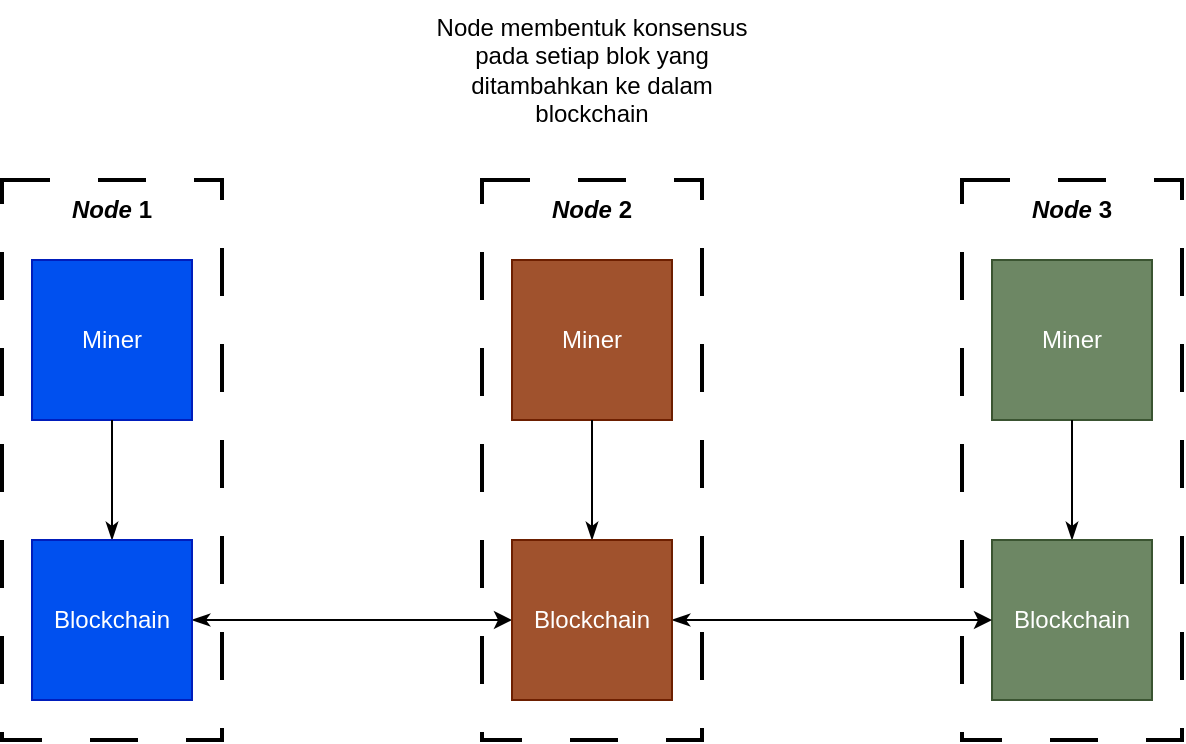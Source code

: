 <mxfile version="22.1.16" type="device">
  <diagram name="Page-1" id="J2StpW8tNWePtD6ImHsb">
    <mxGraphModel dx="880" dy="468" grid="1" gridSize="10" guides="1" tooltips="1" connect="1" arrows="1" fold="1" page="1" pageScale="1" pageWidth="850" pageHeight="1100" math="0" shadow="0">
      <root>
        <mxCell id="0" />
        <mxCell id="1" parent="0" />
        <mxCell id="M--YXM1iXadzGgJe9g5D-4" value="" style="verticalLabelPosition=bottom;verticalAlign=top;html=1;shape=mxgraph.basic.rect;fillColor2=none;strokeWidth=2;size=20;indent=5;dashed=1;dashPattern=12 12;" vertex="1" parent="1">
          <mxGeometry x="535" y="160" width="110" height="280" as="geometry" />
        </mxCell>
        <mxCell id="M--YXM1iXadzGgJe9g5D-3" value="" style="verticalLabelPosition=bottom;verticalAlign=top;html=1;shape=mxgraph.basic.rect;fillColor2=none;strokeWidth=2;size=20;indent=5;dashed=1;dashPattern=12 12;" vertex="1" parent="1">
          <mxGeometry x="295" y="160" width="110" height="280" as="geometry" />
        </mxCell>
        <mxCell id="M--YXM1iXadzGgJe9g5D-2" value="" style="verticalLabelPosition=bottom;verticalAlign=top;html=1;shape=mxgraph.basic.rect;fillColor2=none;strokeWidth=2;size=20;indent=5;dashed=1;dashPattern=12 12;" vertex="1" parent="1">
          <mxGeometry x="55" y="160" width="110" height="280" as="geometry" />
        </mxCell>
        <mxCell id="Ioya54ojA3nY9LeeA7sv-4" value="Miner" style="whiteSpace=wrap;html=1;aspect=fixed;fillColor=#0050ef;fontColor=#ffffff;strokeColor=#001DBC;" parent="1" vertex="1">
          <mxGeometry x="70" y="200" width="80" height="80" as="geometry" />
        </mxCell>
        <mxCell id="Ioya54ojA3nY9LeeA7sv-13" value="Miner" style="whiteSpace=wrap;html=1;aspect=fixed;fillColor=#a0522d;fontColor=#ffffff;strokeColor=#6D1F00;" parent="1" vertex="1">
          <mxGeometry x="310" y="200" width="80" height="80" as="geometry" />
        </mxCell>
        <mxCell id="Ioya54ojA3nY9LeeA7sv-19" value="Miner" style="whiteSpace=wrap;html=1;aspect=fixed;fillColor=#6d8764;fontColor=#ffffff;strokeColor=#3A5431;" parent="1" vertex="1">
          <mxGeometry x="550" y="200" width="80" height="80" as="geometry" />
        </mxCell>
        <mxCell id="Ioya54ojA3nY9LeeA7sv-24" style="edgeStyle=orthogonalEdgeStyle;rounded=0;orthogonalLoop=1;jettySize=auto;html=1;exitX=0.5;exitY=0;exitDx=0;exitDy=0;entryX=0.5;entryY=1;entryDx=0;entryDy=0;endArrow=none;endFill=0;startArrow=classicThin;startFill=1;" parent="1" source="Ioya54ojA3nY9LeeA7sv-20" target="Ioya54ojA3nY9LeeA7sv-4" edge="1">
          <mxGeometry relative="1" as="geometry" />
        </mxCell>
        <mxCell id="Ioya54ojA3nY9LeeA7sv-27" style="edgeStyle=orthogonalEdgeStyle;rounded=0;orthogonalLoop=1;jettySize=auto;html=1;exitX=1;exitY=0.5;exitDx=0;exitDy=0;entryX=0;entryY=0.5;entryDx=0;entryDy=0;endArrow=classic;endFill=1;startArrow=classicThin;startFill=1;" parent="1" source="Ioya54ojA3nY9LeeA7sv-20" target="Ioya54ojA3nY9LeeA7sv-22" edge="1">
          <mxGeometry relative="1" as="geometry" />
        </mxCell>
        <mxCell id="Ioya54ojA3nY9LeeA7sv-20" value="Blockchain" style="whiteSpace=wrap;html=1;aspect=fixed;fillColor=#0050ef;fontColor=#ffffff;strokeColor=#001DBC;" parent="1" vertex="1">
          <mxGeometry x="70" y="340" width="80" height="80" as="geometry" />
        </mxCell>
        <mxCell id="Ioya54ojA3nY9LeeA7sv-26" style="edgeStyle=orthogonalEdgeStyle;rounded=0;orthogonalLoop=1;jettySize=auto;html=1;exitX=0.5;exitY=0;exitDx=0;exitDy=0;entryX=0.5;entryY=1;entryDx=0;entryDy=0;endArrow=none;endFill=0;startArrow=classicThin;startFill=1;" parent="1" source="Ioya54ojA3nY9LeeA7sv-21" target="Ioya54ojA3nY9LeeA7sv-19" edge="1">
          <mxGeometry relative="1" as="geometry" />
        </mxCell>
        <mxCell id="Ioya54ojA3nY9LeeA7sv-21" value="Blockchain" style="whiteSpace=wrap;html=1;aspect=fixed;fillColor=#6d8764;fontColor=#ffffff;strokeColor=#3A5431;" parent="1" vertex="1">
          <mxGeometry x="550" y="340" width="80" height="80" as="geometry" />
        </mxCell>
        <mxCell id="Ioya54ojA3nY9LeeA7sv-25" style="edgeStyle=orthogonalEdgeStyle;rounded=0;orthogonalLoop=1;jettySize=auto;html=1;exitX=0.5;exitY=0;exitDx=0;exitDy=0;entryX=0.5;entryY=1;entryDx=0;entryDy=0;endArrow=none;endFill=0;startArrow=classicThin;startFill=1;" parent="1" source="Ioya54ojA3nY9LeeA7sv-22" target="Ioya54ojA3nY9LeeA7sv-13" edge="1">
          <mxGeometry relative="1" as="geometry" />
        </mxCell>
        <mxCell id="Ioya54ojA3nY9LeeA7sv-28" style="edgeStyle=orthogonalEdgeStyle;rounded=0;orthogonalLoop=1;jettySize=auto;html=1;exitX=1;exitY=0.5;exitDx=0;exitDy=0;entryX=0;entryY=0.5;entryDx=0;entryDy=0;endArrow=classic;endFill=1;startArrow=classicThin;startFill=1;" parent="1" source="Ioya54ojA3nY9LeeA7sv-22" target="Ioya54ojA3nY9LeeA7sv-21" edge="1">
          <mxGeometry relative="1" as="geometry" />
        </mxCell>
        <mxCell id="Ioya54ojA3nY9LeeA7sv-22" value="Blockchain" style="whiteSpace=wrap;html=1;aspect=fixed;fillColor=#a0522d;fontColor=#ffffff;strokeColor=#6D1F00;" parent="1" vertex="1">
          <mxGeometry x="310" y="340" width="80" height="80" as="geometry" />
        </mxCell>
        <mxCell id="Pm1-wDpIsdC-vj3NUvQL-1" value="Node membentuk konsensus pada setiap blok yang ditambahkan ke dalam blockchain" style="text;html=1;strokeColor=none;fillColor=none;align=center;verticalAlign=middle;whiteSpace=wrap;rounded=0;" parent="1" vertex="1">
          <mxGeometry x="265" y="70" width="170" height="70" as="geometry" />
        </mxCell>
        <mxCell id="M--YXM1iXadzGgJe9g5D-5" value="&lt;b&gt;&lt;i&gt;Node &lt;/i&gt;1&lt;/b&gt;" style="text;html=1;strokeColor=none;fillColor=none;align=center;verticalAlign=middle;whiteSpace=wrap;rounded=0;" vertex="1" parent="1">
          <mxGeometry x="80" y="160" width="60" height="30" as="geometry" />
        </mxCell>
        <mxCell id="M--YXM1iXadzGgJe9g5D-6" value="&lt;b&gt;&lt;i&gt;Node &lt;/i&gt;2&lt;/b&gt;" style="text;html=1;strokeColor=none;fillColor=none;align=center;verticalAlign=middle;whiteSpace=wrap;rounded=0;" vertex="1" parent="1">
          <mxGeometry x="320" y="160" width="60" height="30" as="geometry" />
        </mxCell>
        <mxCell id="M--YXM1iXadzGgJe9g5D-7" value="&lt;b&gt;&lt;i&gt;Node &lt;/i&gt;3&lt;/b&gt;" style="text;html=1;strokeColor=none;fillColor=none;align=center;verticalAlign=middle;whiteSpace=wrap;rounded=0;" vertex="1" parent="1">
          <mxGeometry x="560" y="160" width="60" height="30" as="geometry" />
        </mxCell>
      </root>
    </mxGraphModel>
  </diagram>
</mxfile>
